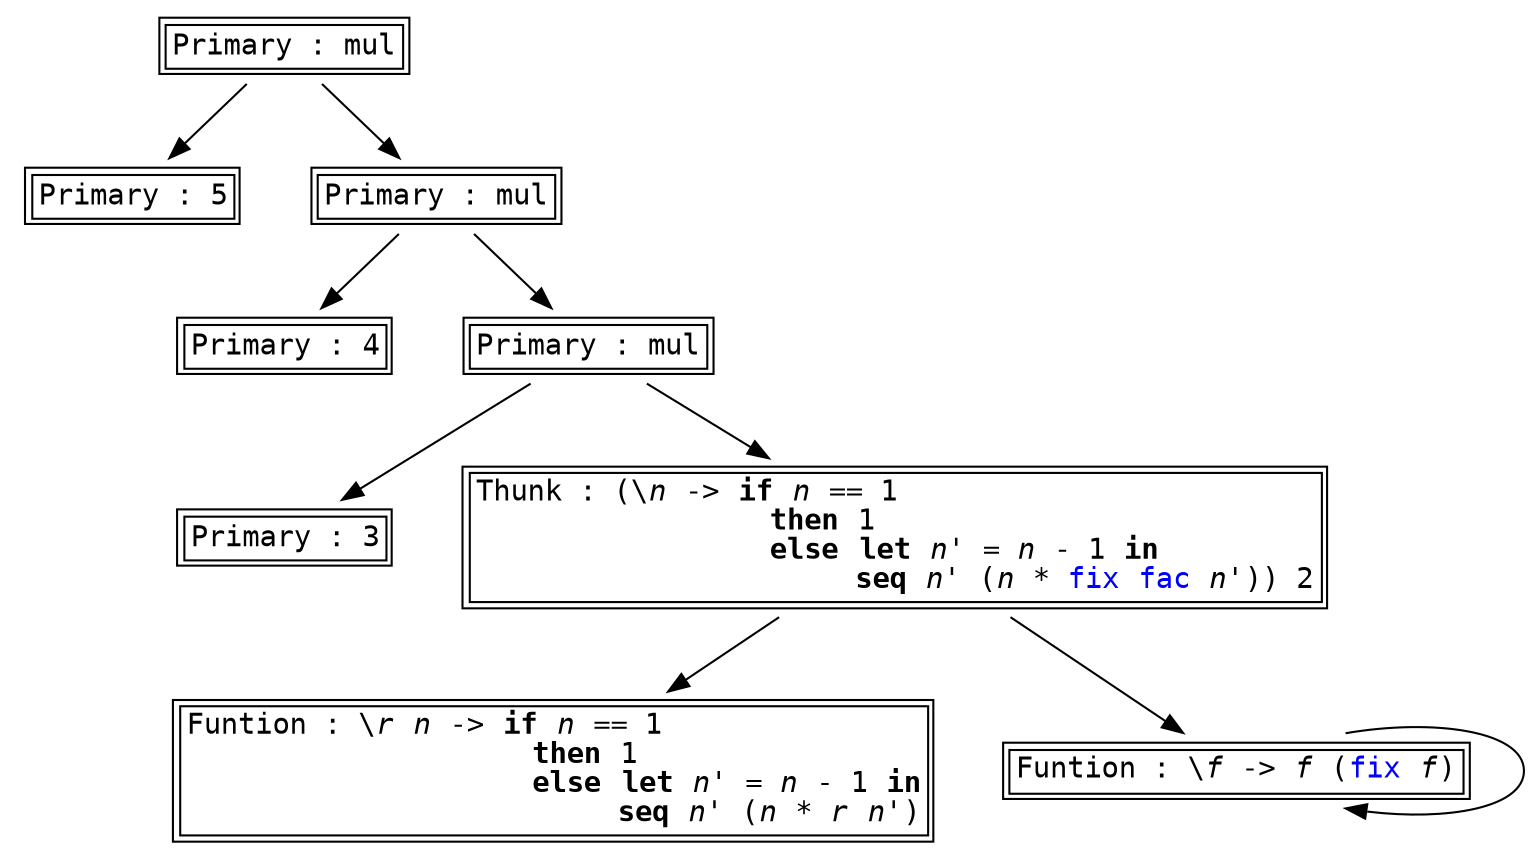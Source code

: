 digraph G {
node [ fontname=monospace, shape=plaintext ];
s0[label=<<TABLE ALIGN="LEFT"><TR><TD BALIGN="LEFT" ALIGN="LEFT">Funtion&nbsp;:&nbsp;\<I>r</I>&nbsp;<I>n</I>&nbsp;-&gt;&nbsp;<B>if</B>&nbsp;<I>n</I>&nbsp;==&nbsp;1&nbsp;&nbsp;&nbsp;&nbsp;&nbsp;&nbsp;&nbsp;&nbsp;&nbsp;&nbsp;&nbsp;&nbsp;&nbsp;&nbsp;&nbsp;<BR />&nbsp;&nbsp;&nbsp;&nbsp;&nbsp;&nbsp;&nbsp;&nbsp;&nbsp;&nbsp;&nbsp;&nbsp;&nbsp;&nbsp;&nbsp;&nbsp;&nbsp;&nbsp;&nbsp;&nbsp;<B>then</B>&nbsp;1&nbsp;&nbsp;&nbsp;&nbsp;&nbsp;&nbsp;&nbsp;&nbsp;&nbsp;&nbsp;&nbsp;&nbsp;&nbsp;&nbsp;&nbsp;&nbsp;<BR />&nbsp;&nbsp;&nbsp;&nbsp;&nbsp;&nbsp;&nbsp;&nbsp;&nbsp;&nbsp;&nbsp;&nbsp;&nbsp;&nbsp;&nbsp;&nbsp;&nbsp;&nbsp;&nbsp;&nbsp;<B>else</B>&nbsp;<B>let</B>&nbsp;<I>n'</I>&nbsp;=&nbsp;<I>n</I>&nbsp;-&nbsp;1&nbsp;<B>in</B><BR />&nbsp;&nbsp;&nbsp;&nbsp;&nbsp;&nbsp;&nbsp;&nbsp;&nbsp;&nbsp;&nbsp;&nbsp;&nbsp;&nbsp;&nbsp;&nbsp;&nbsp;&nbsp;&nbsp;&nbsp;&nbsp;&nbsp;&nbsp;&nbsp;&nbsp;<B>seq</B>&nbsp;<I>n'</I>&nbsp;(<I>n</I>&nbsp;*&nbsp;<I>r</I>&nbsp;<I>n'</I>)<BR /></TD></TR></TABLE>>];
s0;
s1[label=<<TABLE ALIGN="LEFT"><TR><TD BALIGN="LEFT" ALIGN="LEFT">Funtion&nbsp;:&nbsp;\<I>f</I>&nbsp;-&gt;&nbsp;<I>f</I>&nbsp;(<FONT COLOR="blue">fix</FONT>&nbsp;<I>f</I>)<BR /></TD></TR></TABLE>>];
s1 -> s1;
s2[label=<<TABLE ALIGN="LEFT"><TR><TD BALIGN="LEFT" ALIGN="LEFT">Primary&nbsp;:&nbsp;mul<BR /></TD></TR></TABLE>>];
s2 -> s3, s4;
s3[label=<<TABLE ALIGN="LEFT"><TR><TD BALIGN="LEFT" ALIGN="LEFT">Primary&nbsp;:&nbsp;5<BR /></TD></TR></TABLE>>];
s3;
s4[label=<<TABLE ALIGN="LEFT"><TR><TD BALIGN="LEFT" ALIGN="LEFT">Primary&nbsp;:&nbsp;mul<BR /></TD></TR></TABLE>>];
s4 -> s5, s6;
s5[label=<<TABLE ALIGN="LEFT"><TR><TD BALIGN="LEFT" ALIGN="LEFT">Primary&nbsp;:&nbsp;4<BR /></TD></TR></TABLE>>];
s5;
s6[label=<<TABLE ALIGN="LEFT"><TR><TD BALIGN="LEFT" ALIGN="LEFT">Primary&nbsp;:&nbsp;mul<BR /></TD></TR></TABLE>>];
s6 -> s7, s8;
s7[label=<<TABLE ALIGN="LEFT"><TR><TD BALIGN="LEFT" ALIGN="LEFT">Primary&nbsp;:&nbsp;3<BR /></TD></TR></TABLE>>];
s7;
s8[label=<<TABLE ALIGN="LEFT"><TR><TD BALIGN="LEFT" ALIGN="LEFT">Thunk&nbsp;:&nbsp;(\<I>n</I>&nbsp;-&gt;&nbsp;<B>if</B>&nbsp;<I>n</I>&nbsp;==&nbsp;1&nbsp;&nbsp;&nbsp;&nbsp;&nbsp;&nbsp;&nbsp;&nbsp;&nbsp;&nbsp;&nbsp;&nbsp;&nbsp;&nbsp;&nbsp;&nbsp;&nbsp;&nbsp;&nbsp;&nbsp;&nbsp;&nbsp;&nbsp;&nbsp;<BR />&nbsp;&nbsp;&nbsp;&nbsp;&nbsp;&nbsp;&nbsp;&nbsp;&nbsp;&nbsp;&nbsp;&nbsp;&nbsp;&nbsp;&nbsp;&nbsp;&nbsp;<B>then</B>&nbsp;1&nbsp;&nbsp;&nbsp;&nbsp;&nbsp;&nbsp;&nbsp;&nbsp;&nbsp;&nbsp;&nbsp;&nbsp;&nbsp;&nbsp;&nbsp;&nbsp;&nbsp;&nbsp;&nbsp;&nbsp;&nbsp;&nbsp;&nbsp;&nbsp;&nbsp;<BR />&nbsp;&nbsp;&nbsp;&nbsp;&nbsp;&nbsp;&nbsp;&nbsp;&nbsp;&nbsp;&nbsp;&nbsp;&nbsp;&nbsp;&nbsp;&nbsp;&nbsp;<B>else</B>&nbsp;<B>let</B>&nbsp;<I>n'</I>&nbsp;=&nbsp;<I>n</I>&nbsp;-&nbsp;1&nbsp;<B>in</B>&nbsp;&nbsp;&nbsp;&nbsp;&nbsp;&nbsp;&nbsp;&nbsp;&nbsp;<BR />&nbsp;&nbsp;&nbsp;&nbsp;&nbsp;&nbsp;&nbsp;&nbsp;&nbsp;&nbsp;&nbsp;&nbsp;&nbsp;&nbsp;&nbsp;&nbsp;&nbsp;&nbsp;&nbsp;&nbsp;&nbsp;&nbsp;<B>seq</B>&nbsp;<I>n'</I>&nbsp;(<I>n</I>&nbsp;*&nbsp;<FONT COLOR="blue">fix</FONT>&nbsp;<FONT COLOR="blue">fac</FONT>&nbsp;<I>n'</I>))&nbsp;2<BR /></TD></TR></TABLE>>];
s8 -> s0, s1;
}